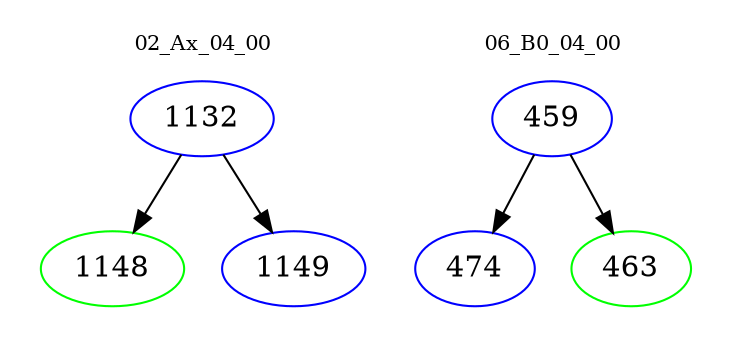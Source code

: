 digraph{
subgraph cluster_0 {
color = white
label = "02_Ax_04_00";
fontsize=10;
T0_1132 [label="1132", color="blue"]
T0_1132 -> T0_1148 [color="black"]
T0_1148 [label="1148", color="green"]
T0_1132 -> T0_1149 [color="black"]
T0_1149 [label="1149", color="blue"]
}
subgraph cluster_1 {
color = white
label = "06_B0_04_00";
fontsize=10;
T1_459 [label="459", color="blue"]
T1_459 -> T1_474 [color="black"]
T1_474 [label="474", color="blue"]
T1_459 -> T1_463 [color="black"]
T1_463 [label="463", color="green"]
}
}
